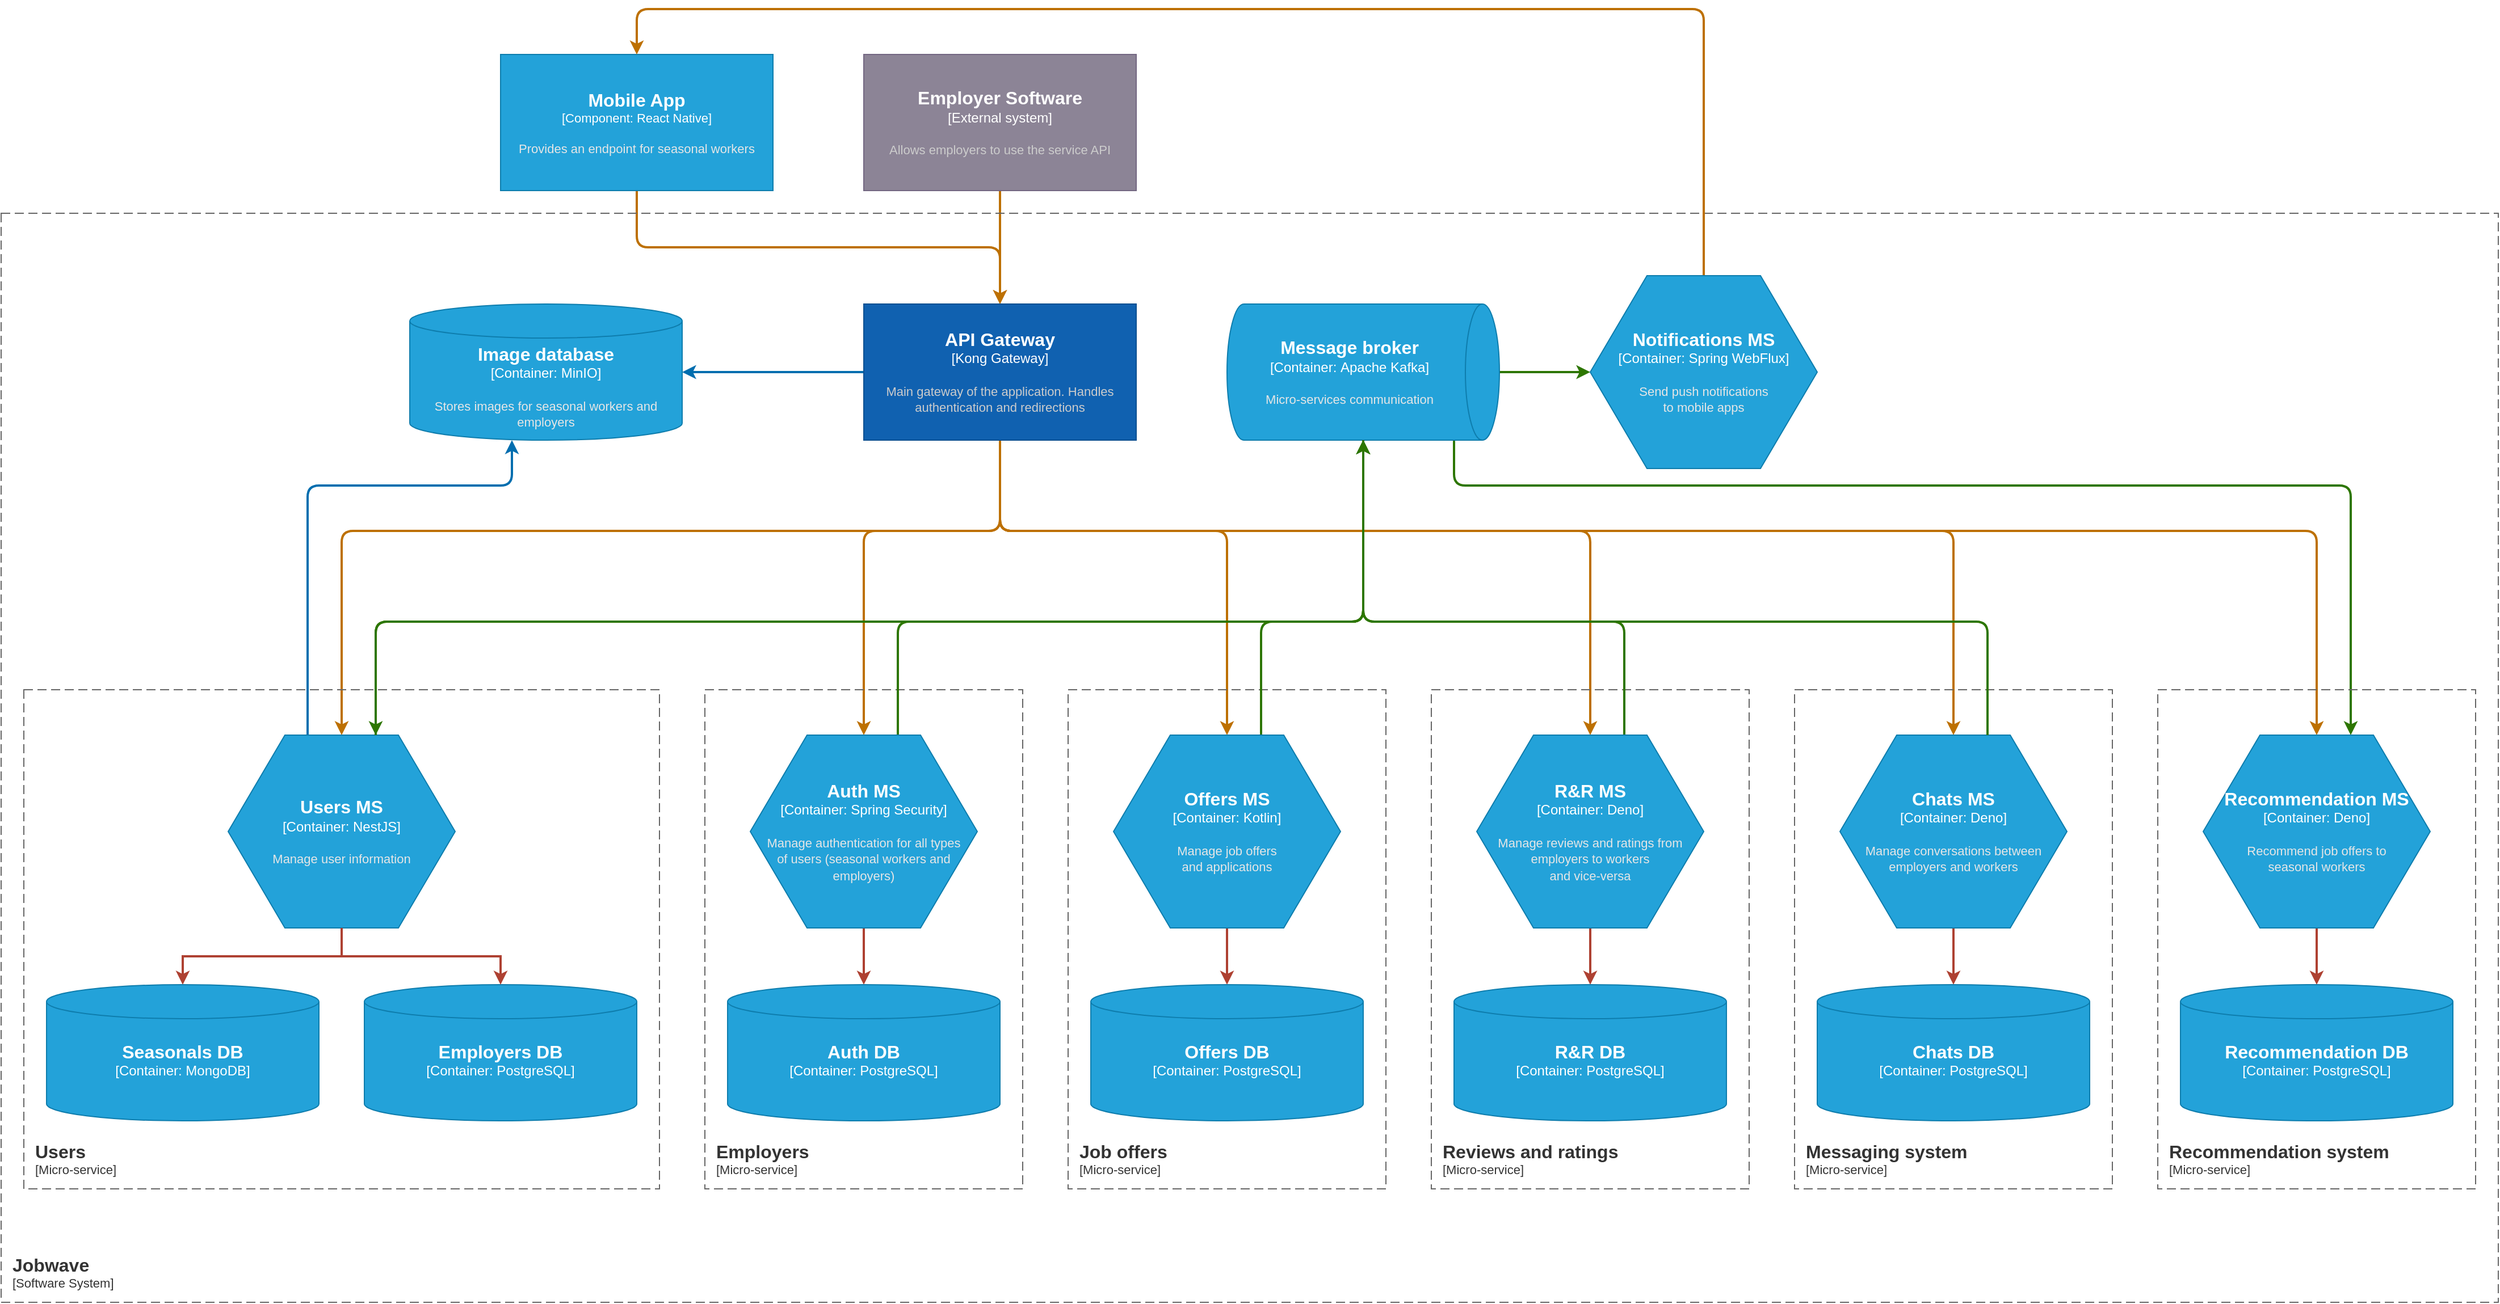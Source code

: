 <mxfile version="20.5.3" type="embed"><diagram id="23iRSUPoRavnBvh4doch" name="Page-1"><mxGraphModel dx="1487" dy="963" grid="1" gridSize="10" guides="1" tooltips="1" connect="1" arrows="1" fold="1" page="1" pageScale="1" pageWidth="827" pageHeight="1169" background="#ffffff" math="0" shadow="0"><root><mxCell id="0"/><mxCell id="1" parent="0"/><mxCell id="76" style="edgeStyle=orthogonalEdgeStyle;orthogonalLoop=1;jettySize=auto;html=1;strokeWidth=2;fillColor=#f0a30a;strokeColor=#BD7000;" parent="1" source="10" target="16" edge="1"><mxGeometry relative="1" as="geometry"/></mxCell><object placeholders="1" c4Name="Employer Software" c4Type="External system" c4Description="Allows employers to use the service API" label="&lt;font style=&quot;font-size: 16px&quot;&gt;&lt;b&gt;%c4Name%&lt;/b&gt;&lt;/font&gt;&lt;div&gt;[%c4Type%]&lt;/div&gt;&lt;br&gt;&lt;div&gt;&lt;font style=&quot;font-size: 11px&quot;&gt;&lt;font color=&quot;#cccccc&quot;&gt;%c4Description%&lt;/font&gt;&lt;/div&gt;" id="10"><mxCell style="rounded=0;whiteSpace=wrap;html=1;labelBackgroundColor=none;fillColor=#8C8496;fontColor=#ffffff;align=center;arcSize=10;strokeColor=#736782;metaEdit=1;resizable=0;points=[[0.25,0,0],[0.5,0,0],[0.75,0,0],[1,0.25,0],[1,0.5,0],[1,0.75,0],[0.75,1,0],[0.5,1,0],[0.25,1,0],[0,0.75,0],[0,0.5,0],[0,0.25,0]];" parent="1" vertex="1"><mxGeometry x="800" y="60" width="240" height="120" as="geometry"/></mxCell></object><mxCell id="77" style="edgeStyle=orthogonalEdgeStyle;orthogonalLoop=1;jettySize=auto;html=1;strokeWidth=2;fillColor=#f0a30a;strokeColor=#BD7000;" parent="1" source="11" target="16" edge="1"><mxGeometry relative="1" as="geometry"><Array as="points"><mxPoint x="600" y="230"/><mxPoint x="920" y="230"/></Array></mxGeometry></mxCell><mxCell id="78" style="edgeStyle=orthogonalEdgeStyle;orthogonalLoop=1;jettySize=auto;html=1;strokeWidth=2;fillColor=#1ba1e2;strokeColor=#006EAF;" parent="1" source="16" target="13" edge="1"><mxGeometry relative="1" as="geometry"><Array as="points"><mxPoint x="550" y="350"/><mxPoint x="550" y="350"/></Array></mxGeometry></mxCell><object placeholders="1" c4Name="Mobile App" c4Type="Component" c4Technology="React Native" c4Description="Provides an endpoint for seasonal workers" label="&lt;font style=&quot;font-size: 16px&quot;&gt;&lt;b&gt;%c4Name%&lt;/b&gt;&lt;/font&gt;&lt;div&gt;[%c4Type%: %c4Technology%]&lt;/div&gt;&lt;br&gt;&lt;div&gt;&lt;font style=&quot;font-size: 11px&quot;&gt;&lt;font color=&quot;#E6E6E6&quot;&gt;%c4Description%&lt;/font&gt;&lt;/div&gt;" id="11"><mxCell style="rounded=0;whiteSpace=wrap;html=1;fontSize=11;labelBackgroundColor=none;fillColor=#23A2D9;fontColor=#ffffff;align=center;arcSize=10;strokeColor=#0E7DAD;metaEdit=1;resizable=0;points=[[0.25,0,0],[0.5,0,0],[0.75,0,0],[1,0.25,0],[1,0.5,0],[1,0.75,0],[0.75,1,0],[0.5,1,0],[0.25,1,0],[0,0.75,0],[0,0.5,0],[0,0.25,0]];" parent="1" vertex="1"><mxGeometry x="480" y="60" width="240" height="120" as="geometry"/></mxCell></object><object placeholders="1" c4Name="Jobwave" c4Type="SystemScopeBoundary" c4Application="Software System" label="&lt;font style=&quot;font-size: 16px&quot;&gt;&lt;b&gt;&lt;div style=&quot;text-align: left&quot;&gt;%c4Name%&lt;/div&gt;&lt;/b&gt;&lt;/font&gt;&lt;div style=&quot;text-align: left&quot;&gt;[%c4Application%]&lt;/div&gt;" id="12"><mxCell style="rounded=0;fontSize=11;whiteSpace=wrap;html=1;dashed=1;arcSize=20;fillColor=none;strokeColor=#666666;fontColor=#333333;labelBackgroundColor=none;align=left;verticalAlign=bottom;labelBorderColor=none;spacingTop=0;spacing=10;dashPattern=8 4;metaEdit=1;rotatable=0;perimeter=rectanglePerimeter;noLabel=0;labelPadding=0;allowArrows=0;connectable=0;expand=0;recursiveResize=0;editable=1;pointerEvents=0;absoluteArcSize=1;points=[[0.25,0,0],[0.5,0,0],[0.75,0,0],[1,0.25,0],[1,0.5,0],[1,0.75,0],[0.75,1,0],[0.5,1,0],[0.25,1,0],[0,0.75,0],[0,0.5,0],[0,0.25,0]];" parent="1" vertex="1"><mxGeometry x="40" y="200" width="2200" height="960" as="geometry"/></mxCell></object><object placeholders="1" c4Type="Image database" c4Container="Container" c4Technology="MinIO" c4Description="Stores images for seasonal workers and employers" label="&lt;font style=&quot;font-size: 16px&quot;&gt;&lt;b&gt;%c4Type%&lt;/b&gt;&lt;/font&gt;&lt;div&gt;[%c4Container%:&amp;nbsp;%c4Technology%]&lt;/div&gt;&lt;br&gt;&lt;div&gt;&lt;font style=&quot;font-size: 11px&quot;&gt;&lt;font color=&quot;#E6E6E6&quot;&gt;%c4Description%&lt;/font&gt;&lt;/div&gt;" id="13"><mxCell style="shape=cylinder3;size=15;whiteSpace=wrap;html=1;boundedLbl=1;rounded=0;labelBackgroundColor=none;fillColor=#23A2D9;fontSize=12;fontColor=#ffffff;align=center;strokeColor=#0E7DAD;metaEdit=1;points=[[0.5,0,0],[1,0.25,0],[1,0.5,0],[1,0.75,0],[0.5,1,0],[0,0.75,0],[0,0.5,0],[0,0.25,0]];resizable=0;" parent="1" vertex="1"><mxGeometry x="400" y="280" width="240" height="120" as="geometry"/></mxCell></object><mxCell id="46" style="edgeStyle=orthogonalEdgeStyle;orthogonalLoop=1;jettySize=auto;html=1;strokeWidth=2;fillColor=#60a917;strokeColor=#2D7600;" parent="1" source="14" target="44" edge="1"><mxGeometry relative="1" as="geometry"><Array as="points"><mxPoint x="1410" y="340"/><mxPoint x="1410" y="340"/></Array></mxGeometry></mxCell><mxCell id="54" style="edgeStyle=orthogonalEdgeStyle;orthogonalLoop=1;jettySize=auto;html=1;strokeWidth=2;fillColor=#60a917;strokeColor=#2D7600;" parent="1" source="14" target="52" edge="1"><mxGeometry relative="1" as="geometry"><Array as="points"><mxPoint x="1320" y="440"/><mxPoint x="2110" y="440"/></Array></mxGeometry></mxCell><object placeholders="1" c4Type="Message broker" c4Container="Container" c4Technology="Apache Kafka" c4Description="Micro-services communication" label="&lt;font style=&quot;font-size: 16px&quot;&gt;&lt;b&gt;%c4Type%&lt;/b&gt;&lt;/font&gt;&lt;div&gt;[%c4Container%:&amp;nbsp;%c4Technology%]&lt;/div&gt;&lt;br&gt;&lt;div&gt;&lt;font style=&quot;font-size: 11px&quot;&gt;&lt;font color=&quot;#E6E6E6&quot;&gt;%c4Description%&lt;/font&gt;&lt;/div&gt;" id="14"><mxCell style="shape=cylinder3;size=15;direction=south;whiteSpace=wrap;html=1;boundedLbl=1;rounded=0;labelBackgroundColor=none;fillColor=#23A2D9;fontSize=12;fontColor=#ffffff;align=center;strokeColor=#0E7DAD;metaEdit=1;points=[[0.5,0,0],[1,0.25,0],[1,0.5,0],[1,0.75,0],[0.5,1,0],[0,0.75,0],[0,0.5,0],[0,0.25,0]];resizable=0;" parent="1" vertex="1"><mxGeometry x="1120" y="280" width="240" height="120" as="geometry"/></mxCell></object><mxCell id="66" style="edgeStyle=orthogonalEdgeStyle;orthogonalLoop=1;jettySize=auto;html=1;strokeWidth=2;fillColor=#f0a30a;strokeColor=#BD7000;" parent="1" source="16" target="24" edge="1"><mxGeometry relative="1" as="geometry"><Array as="points"><mxPoint x="920" y="480"/><mxPoint x="340" y="480"/></Array></mxGeometry></mxCell><mxCell id="70" style="edgeStyle=orthogonalEdgeStyle;orthogonalLoop=1;jettySize=auto;html=1;entryX=0.5;entryY=0;entryDx=0;entryDy=0;entryPerimeter=0;strokeWidth=2;fillColor=#f0a30a;strokeColor=#BD7000;" parent="1" source="16" target="33" edge="1"><mxGeometry relative="1" as="geometry"><Array as="points"><mxPoint x="920" y="480"/><mxPoint x="1120" y="480"/></Array></mxGeometry></mxCell><mxCell id="71" style="edgeStyle=orthogonalEdgeStyle;orthogonalLoop=1;jettySize=auto;html=1;strokeWidth=2;fillColor=#f0a30a;strokeColor=#BD7000;" parent="1" source="16" target="37" edge="1"><mxGeometry relative="1" as="geometry"><Array as="points"><mxPoint x="920" y="480"/><mxPoint x="1440" y="480"/></Array></mxGeometry></mxCell><mxCell id="72" style="edgeStyle=orthogonalEdgeStyle;orthogonalLoop=1;jettySize=auto;html=1;strokeWidth=2;fillColor=#f0a30a;strokeColor=#BD7000;" parent="1" source="16" target="41" edge="1"><mxGeometry relative="1" as="geometry"><Array as="points"><mxPoint x="920" y="480"/><mxPoint x="1760" y="480"/></Array></mxGeometry></mxCell><mxCell id="85" style="edgeStyle=orthogonalEdgeStyle;rounded=1;orthogonalLoop=1;jettySize=auto;html=1;strokeWidth=2;fillColor=#f0a30a;strokeColor=#BD7000;" parent="1" source="16" target="83" edge="1"><mxGeometry relative="1" as="geometry"><Array as="points"><mxPoint x="920" y="480"/><mxPoint x="800" y="480"/></Array></mxGeometry></mxCell><mxCell id="87" style="edgeStyle=orthogonalEdgeStyle;rounded=1;orthogonalLoop=1;jettySize=auto;html=1;strokeWidth=2;fillColor=#f0a30a;strokeColor=#BD7000;" parent="1" source="16" target="52" edge="1"><mxGeometry relative="1" as="geometry"><Array as="points"><mxPoint x="920" y="480"/><mxPoint x="2080" y="480"/></Array></mxGeometry></mxCell><object placeholders="1" c4Name="API Gateway" c4Type="Kong Gateway" c4Description="Main gateway of the application. Handles authentication and redirections" label="&lt;font style=&quot;font-size: 16px&quot;&gt;&lt;b&gt;%c4Name%&lt;/b&gt;&lt;/font&gt;&lt;div&gt;[%c4Type%]&lt;/div&gt;&lt;br&gt;&lt;div&gt;&lt;font style=&quot;font-size: 11px&quot;&gt;&lt;font color=&quot;#cccccc&quot;&gt;%c4Description%&lt;/font&gt;&lt;/div&gt;" id="16"><mxCell style="rounded=0;whiteSpace=wrap;html=1;labelBackgroundColor=none;fillColor=#1061B0;fontColor=#ffffff;align=center;arcSize=10;strokeColor=#0D5091;metaEdit=1;resizable=0;points=[[0.25,0,0],[0.5,0,0],[0.75,0,0],[1,0.25,0],[1,0.5,0],[1,0.75,0],[0.75,1,0],[0.5,1,0],[0.25,1,0],[0,0.75,0],[0,0.5,0],[0,0.25,0]];" parent="1" vertex="1"><mxGeometry x="800" y="280" width="240" height="120" as="geometry"/></mxCell></object><object placeholders="1" c4Name="Users" c4Type="SystemScopeBoundary" c4Application="Micro-service" label="&lt;font style=&quot;font-size: 16px&quot;&gt;&lt;b&gt;&lt;div style=&quot;text-align: left&quot;&gt;%c4Name%&lt;/div&gt;&lt;/b&gt;&lt;/font&gt;&lt;div style=&quot;text-align: left&quot;&gt;[%c4Application%]&lt;/div&gt;" id="20"><mxCell style="rounded=0;fontSize=11;whiteSpace=wrap;html=1;dashed=1;arcSize=20;fillColor=none;strokeColor=#666666;fontColor=#333333;labelBackgroundColor=none;align=left;verticalAlign=bottom;labelBorderColor=none;spacingTop=0;spacing=10;dashPattern=8 4;metaEdit=1;rotatable=0;perimeter=rectanglePerimeter;noLabel=0;labelPadding=0;allowArrows=0;connectable=0;expand=0;recursiveResize=0;editable=1;pointerEvents=0;absoluteArcSize=1;points=[[0.25,0,0],[0.5,0,0],[0.75,0,0],[1,0.25,0],[1,0.5,0],[1,0.75,0],[0.75,1,0],[0.5,1,0],[0.25,1,0],[0,0.75,0],[0,0.5,0],[0,0.25,0]];" parent="1" vertex="1"><mxGeometry x="60" y="620" width="560" height="440" as="geometry"/></mxCell></object><mxCell id="26" style="edgeStyle=orthogonalEdgeStyle;rounded=0;orthogonalLoop=1;jettySize=auto;html=1;entryX=0.5;entryY=0;entryDx=0;entryDy=0;entryPerimeter=0;fillColor=#fad9d5;strokeColor=#ae4132;strokeWidth=2;" parent="1" source="24" target="25" edge="1"><mxGeometry relative="1" as="geometry"/></mxCell><mxCell id="61" style="edgeStyle=orthogonalEdgeStyle;orthogonalLoop=1;jettySize=auto;html=1;strokeWidth=2;fillColor=#1ba1e2;strokeColor=#006EAF;" parent="1" source="24" target="13" edge="1"><mxGeometry relative="1" as="geometry"><Array as="points"><mxPoint x="310" y="440"/><mxPoint x="490" y="440"/></Array></mxGeometry></mxCell><object placeholders="1" c4Type="Users MS" c4Container="Container" c4Technology="NestJS" c4Description="Manage user information" label="&lt;font style=&quot;font-size: 16px&quot;&gt;&lt;b&gt;%c4Type%&lt;/b&gt;&lt;/font&gt;&lt;div&gt;[%c4Container%:&amp;nbsp;%c4Technology%]&lt;/div&gt;&lt;br&gt;&lt;div&gt;&lt;font style=&quot;font-size: 11px&quot;&gt;&lt;font color=&quot;#E6E6E6&quot;&gt;%c4Description%&lt;/font&gt;&lt;/div&gt;" id="24"><mxCell style="shape=hexagon;size=50;perimeter=hexagonPerimeter2;whiteSpace=wrap;html=1;fixedSize=1;rounded=0;labelBackgroundColor=none;fillColor=#23A2D9;fontSize=12;fontColor=#ffffff;align=center;strokeColor=#0E7DAD;metaEdit=1;points=[[0.5,0,0],[1,0.25,0],[1,0.5,0],[1,0.75,0],[0.5,1,0],[0,0.75,0],[0,0.5,0],[0,0.25,0]];resizable=0;" parent="1" vertex="1"><mxGeometry x="240" y="660" width="200" height="170" as="geometry"/></mxCell></object><object placeholders="1" c4Type="Seasonals DB" c4Container="Container" c4Technology="MongoDB" c4Description="" label="&lt;font style=&quot;font-size: 16px&quot;&gt;&lt;b&gt;%c4Type%&lt;/b&gt;&lt;/font&gt;&lt;div&gt;[%c4Container%:&amp;nbsp;%c4Technology%]&lt;/div&gt;&lt;br&gt;&lt;div&gt;&lt;font style=&quot;font-size: 11px&quot;&gt;&lt;font color=&quot;#E6E6E6&quot;&gt;%c4Description%&lt;/font&gt;&lt;/div&gt;" id="25"><mxCell style="shape=cylinder3;size=15;whiteSpace=wrap;html=1;boundedLbl=1;rounded=0;labelBackgroundColor=none;fillColor=#23A2D9;fontSize=12;fontColor=#ffffff;align=center;strokeColor=#0E7DAD;metaEdit=1;points=[[0.5,0,0],[1,0.25,0],[1,0.5,0],[1,0.75,0],[0.5,1,0],[0,0.75,0],[0,0.5,0],[0,0.25,0]];resizable=0;" parent="1" vertex="1"><mxGeometry x="80" y="880" width="240" height="120" as="geometry"/></mxCell></object><object placeholders="1" c4Type="Employers DB" c4Container="Container" c4Technology="PostgreSQL" c4Description="" label="&lt;font style=&quot;font-size: 16px&quot;&gt;&lt;b&gt;%c4Type%&lt;/b&gt;&lt;/font&gt;&lt;div&gt;[%c4Container%:&amp;nbsp;%c4Technology%]&lt;/div&gt;&lt;br&gt;&lt;div&gt;&lt;font style=&quot;font-size: 11px&quot;&gt;&lt;font color=&quot;#E6E6E6&quot;&gt;%c4Description%&lt;/font&gt;&lt;/div&gt;" id="30"><mxCell style="shape=cylinder3;size=15;whiteSpace=wrap;html=1;boundedLbl=1;rounded=0;labelBackgroundColor=none;fillColor=#23A2D9;fontSize=12;fontColor=#ffffff;align=center;strokeColor=#0E7DAD;metaEdit=1;points=[[0.5,0,0],[1,0.25,0],[1,0.5,0],[1,0.75,0],[0.5,1,0],[0,0.75,0],[0,0.5,0],[0,0.25,0]];resizable=0;" parent="1" vertex="1"><mxGeometry x="360" y="880" width="240" height="120" as="geometry"/></mxCell></object><object placeholders="1" c4Name="Job offers" c4Type="SystemScopeBoundary" c4Application="Micro-service" label="&lt;font style=&quot;font-size: 16px&quot;&gt;&lt;b&gt;&lt;div style=&quot;text-align: left&quot;&gt;%c4Name%&lt;/div&gt;&lt;/b&gt;&lt;/font&gt;&lt;div style=&quot;text-align: left&quot;&gt;[%c4Application%]&lt;/div&gt;" id="31"><mxCell style="rounded=0;fontSize=11;whiteSpace=wrap;html=1;dashed=1;arcSize=20;fillColor=none;strokeColor=#666666;fontColor=#333333;labelBackgroundColor=none;align=left;verticalAlign=bottom;labelBorderColor=none;spacingTop=0;spacing=10;dashPattern=8 4;metaEdit=1;rotatable=0;perimeter=rectanglePerimeter;noLabel=0;labelPadding=0;allowArrows=0;connectable=0;expand=0;recursiveResize=0;editable=1;pointerEvents=0;absoluteArcSize=1;points=[[0.25,0,0],[0.5,0,0],[0.75,0,0],[1,0.25,0],[1,0.5,0],[1,0.75,0],[0.75,1,0],[0.5,1,0],[0.25,1,0],[0,0.75,0],[0,0.5,0],[0,0.25,0]];" parent="1" vertex="1"><mxGeometry x="980" y="620" width="280" height="440" as="geometry"/></mxCell></object><mxCell id="32" style="edgeStyle=orthogonalEdgeStyle;rounded=0;orthogonalLoop=1;jettySize=auto;html=1;entryX=0.5;entryY=0;entryDx=0;entryDy=0;entryPerimeter=0;fillColor=#fad9d5;strokeColor=#ae4132;strokeWidth=2;" parent="1" source="33" target="34" edge="1"><mxGeometry relative="1" as="geometry"/></mxCell><mxCell id="55" style="edgeStyle=orthogonalEdgeStyle;orthogonalLoop=1;jettySize=auto;html=1;strokeWidth=2;fillColor=#60a917;strokeColor=#2D7600;" parent="1" source="33" target="14" edge="1"><mxGeometry relative="1" as="geometry"><Array as="points"><mxPoint x="1150" y="560"/><mxPoint x="1240" y="560"/></Array></mxGeometry></mxCell><object placeholders="1" c4Type="Offers MS" c4Container="Container" c4Technology="Kotlin" c4Description="Manage job offers&#10;and applications" label="&lt;font style=&quot;font-size: 16px&quot;&gt;&lt;b&gt;%c4Type%&lt;/b&gt;&lt;/font&gt;&lt;div&gt;[%c4Container%:&amp;nbsp;%c4Technology%]&lt;/div&gt;&lt;br&gt;&lt;div&gt;&lt;font style=&quot;font-size: 11px&quot;&gt;&lt;font color=&quot;#E6E6E6&quot;&gt;%c4Description%&lt;/font&gt;&lt;/div&gt;" id="33"><mxCell style="shape=hexagon;size=50;perimeter=hexagonPerimeter2;whiteSpace=wrap;html=1;fixedSize=1;rounded=0;labelBackgroundColor=none;fillColor=#23A2D9;fontSize=12;fontColor=#ffffff;align=center;strokeColor=#0E7DAD;metaEdit=1;points=[[0.5,0,0],[1,0.25,0],[1,0.5,0],[1,0.75,0],[0.5,1,0],[0,0.75,0],[0,0.5,0],[0,0.25,0]];resizable=0;" parent="1" vertex="1"><mxGeometry x="1020" y="660" width="200" height="170" as="geometry"/></mxCell></object><object placeholders="1" c4Type="Offers DB" c4Container="Container" c4Technology="PostgreSQL" c4Description="" label="&lt;font style=&quot;font-size: 16px&quot;&gt;&lt;b&gt;%c4Type%&lt;/b&gt;&lt;/font&gt;&lt;div&gt;[%c4Container%:&amp;nbsp;%c4Technology%]&lt;/div&gt;&lt;br&gt;&lt;div&gt;&lt;font style=&quot;font-size: 11px&quot;&gt;&lt;font color=&quot;#E6E6E6&quot;&gt;%c4Description%&lt;/font&gt;&lt;/div&gt;" id="34"><mxCell style="shape=cylinder3;size=15;whiteSpace=wrap;html=1;boundedLbl=1;rounded=0;labelBackgroundColor=none;fillColor=#23A2D9;fontSize=12;fontColor=#ffffff;align=center;strokeColor=#0E7DAD;metaEdit=1;points=[[0.5,0,0],[1,0.25,0],[1,0.5,0],[1,0.75,0],[0.5,1,0],[0,0.75,0],[0,0.5,0],[0,0.25,0]];resizable=0;" parent="1" vertex="1"><mxGeometry x="1000" y="880" width="240" height="120" as="geometry"/></mxCell></object><object placeholders="1" c4Name="Reviews and ratings" c4Type="SystemScopeBoundary" c4Application="Micro-service" label="&lt;font style=&quot;font-size: 16px&quot;&gt;&lt;b&gt;&lt;div style=&quot;text-align: left&quot;&gt;%c4Name%&lt;/div&gt;&lt;/b&gt;&lt;/font&gt;&lt;div style=&quot;text-align: left&quot;&gt;[%c4Application%]&lt;/div&gt;" id="35"><mxCell style="rounded=0;fontSize=11;whiteSpace=wrap;html=1;dashed=1;arcSize=20;fillColor=none;strokeColor=#666666;fontColor=#333333;labelBackgroundColor=none;align=left;verticalAlign=bottom;labelBorderColor=none;spacingTop=0;spacing=10;dashPattern=8 4;metaEdit=1;rotatable=0;perimeter=rectanglePerimeter;noLabel=0;labelPadding=0;allowArrows=0;connectable=0;expand=0;recursiveResize=0;editable=1;pointerEvents=0;absoluteArcSize=1;points=[[0.25,0,0],[0.5,0,0],[0.75,0,0],[1,0.25,0],[1,0.5,0],[1,0.75,0],[0.75,1,0],[0.5,1,0],[0.25,1,0],[0,0.75,0],[0,0.5,0],[0,0.25,0]];" parent="1" vertex="1"><mxGeometry x="1300" y="620" width="280" height="440" as="geometry"/></mxCell></object><mxCell id="36" style="edgeStyle=orthogonalEdgeStyle;rounded=0;orthogonalLoop=1;jettySize=auto;html=1;entryX=0.5;entryY=0;entryDx=0;entryDy=0;entryPerimeter=0;strokeWidth=2;fillColor=#fad9d5;strokeColor=#ae4132;" parent="1" source="37" target="38" edge="1"><mxGeometry relative="1" as="geometry"/></mxCell><mxCell id="60" style="edgeStyle=orthogonalEdgeStyle;orthogonalLoop=1;jettySize=auto;html=1;fillColor=#60a917;strokeColor=#2D7600;strokeWidth=2;" parent="1" source="37" target="14" edge="1"><mxGeometry relative="1" as="geometry"><Array as="points"><mxPoint x="1470" y="560"/><mxPoint x="1240" y="560"/></Array></mxGeometry></mxCell><object placeholders="1" c4Type="R&amp;R MS" c4Container="Container" c4Technology="Deno" c4Description="Manage reviews and ratings from employers to workers&#10;and vice-versa" label="&lt;font style=&quot;font-size: 16px&quot;&gt;&lt;b&gt;%c4Type%&lt;/b&gt;&lt;/font&gt;&lt;div&gt;[%c4Container%:&amp;nbsp;%c4Technology%]&lt;/div&gt;&lt;br&gt;&lt;div&gt;&lt;font style=&quot;font-size: 11px&quot;&gt;&lt;font color=&quot;#E6E6E6&quot;&gt;%c4Description%&lt;/font&gt;&lt;/div&gt;" id="37"><mxCell style="shape=hexagon;size=50;perimeter=hexagonPerimeter2;whiteSpace=wrap;html=1;fixedSize=1;rounded=0;labelBackgroundColor=none;fillColor=#23A2D9;fontSize=12;fontColor=#ffffff;align=center;strokeColor=#0E7DAD;metaEdit=1;points=[[0.5,0,0],[1,0.25,0],[1,0.5,0],[1,0.75,0],[0.5,1,0],[0,0.75,0],[0,0.5,0],[0,0.25,0]];resizable=0;" parent="1" vertex="1"><mxGeometry x="1340" y="660" width="200" height="170" as="geometry"/></mxCell></object><object placeholders="1" c4Type="R&amp;R DB" c4Container="Container" c4Technology="PostgreSQL" c4Description="" label="&lt;font style=&quot;font-size: 16px&quot;&gt;&lt;b&gt;%c4Type%&lt;/b&gt;&lt;/font&gt;&lt;div&gt;[%c4Container%:&amp;nbsp;%c4Technology%]&lt;/div&gt;&lt;br&gt;&lt;div&gt;&lt;font style=&quot;font-size: 11px&quot;&gt;&lt;font color=&quot;#E6E6E6&quot;&gt;%c4Description%&lt;/font&gt;&lt;/div&gt;" id="38"><mxCell style="shape=cylinder3;size=15;whiteSpace=wrap;html=1;boundedLbl=1;rounded=0;labelBackgroundColor=none;fillColor=#23A2D9;fontSize=12;fontColor=#ffffff;align=center;strokeColor=#0E7DAD;metaEdit=1;points=[[0.5,0,0],[1,0.25,0],[1,0.5,0],[1,0.75,0],[0.5,1,0],[0,0.75,0],[0,0.5,0],[0,0.25,0]];resizable=0;" parent="1" vertex="1"><mxGeometry x="1320" y="880" width="240" height="120" as="geometry"/></mxCell></object><object placeholders="1" c4Name="Messaging system" c4Type="SystemScopeBoundary" c4Application="Micro-service" label="&lt;font style=&quot;font-size: 16px&quot;&gt;&lt;b&gt;&lt;div style=&quot;text-align: left&quot;&gt;%c4Name%&lt;/div&gt;&lt;/b&gt;&lt;/font&gt;&lt;div style=&quot;text-align: left&quot;&gt;[%c4Application%]&lt;/div&gt;" id="39"><mxCell style="rounded=0;fontSize=11;whiteSpace=wrap;html=1;dashed=1;arcSize=20;fillColor=none;strokeColor=#666666;fontColor=#333333;labelBackgroundColor=none;align=left;verticalAlign=bottom;labelBorderColor=none;spacingTop=0;spacing=10;dashPattern=8 4;metaEdit=1;rotatable=0;perimeter=rectanglePerimeter;noLabel=0;labelPadding=0;allowArrows=0;connectable=0;expand=0;recursiveResize=0;editable=1;pointerEvents=0;absoluteArcSize=1;points=[[0.25,0,0],[0.5,0,0],[0.75,0,0],[1,0.25,0],[1,0.5,0],[1,0.75,0],[0.75,1,0],[0.5,1,0],[0.25,1,0],[0,0.75,0],[0,0.5,0],[0,0.25,0]];" parent="1" vertex="1"><mxGeometry x="1620" y="620" width="280" height="440" as="geometry"/></mxCell></object><mxCell id="40" style="edgeStyle=orthogonalEdgeStyle;rounded=0;orthogonalLoop=1;jettySize=auto;html=1;entryX=0.5;entryY=0;entryDx=0;entryDy=0;entryPerimeter=0;strokeWidth=2;fillColor=#fad9d5;strokeColor=#ae4132;" parent="1" source="41" target="42" edge="1"><mxGeometry relative="1" as="geometry"/></mxCell><object placeholders="1" c4Type="Chats MS" c4Container="Container" c4Technology="Deno" c4Description="Manage conversations between employers and workers" label="&lt;font style=&quot;font-size: 16px&quot;&gt;&lt;b&gt;%c4Type%&lt;/b&gt;&lt;/font&gt;&lt;div&gt;[%c4Container%:&amp;nbsp;%c4Technology%]&lt;/div&gt;&lt;br&gt;&lt;div&gt;&lt;font style=&quot;font-size: 11px&quot;&gt;&lt;font color=&quot;#E6E6E6&quot;&gt;%c4Description%&lt;/font&gt;&lt;/div&gt;" id="41"><mxCell style="shape=hexagon;size=50;perimeter=hexagonPerimeter2;whiteSpace=wrap;html=1;fixedSize=1;rounded=0;labelBackgroundColor=none;fillColor=#23A2D9;fontSize=12;fontColor=#ffffff;align=center;strokeColor=#0E7DAD;metaEdit=1;points=[[0.5,0,0],[1,0.25,0],[1,0.5,0],[1,0.75,0],[0.5,1,0],[0,0.75,0],[0,0.5,0],[0,0.25,0]];resizable=0;" parent="1" vertex="1"><mxGeometry x="1660" y="660" width="200" height="170" as="geometry"/></mxCell></object><object placeholders="1" c4Type="Chats DB" c4Container="Container" c4Technology="PostgreSQL" c4Description="" label="&lt;font style=&quot;font-size: 16px&quot;&gt;&lt;b&gt;%c4Type%&lt;/b&gt;&lt;/font&gt;&lt;div&gt;[%c4Container%:&amp;nbsp;%c4Technology%]&lt;/div&gt;&lt;br&gt;&lt;div&gt;&lt;font style=&quot;font-size: 11px&quot;&gt;&lt;font color=&quot;#E6E6E6&quot;&gt;%c4Description%&lt;/font&gt;&lt;/div&gt;" id="42"><mxCell style="shape=cylinder3;size=15;whiteSpace=wrap;html=1;boundedLbl=1;rounded=0;labelBackgroundColor=none;fillColor=#23A2D9;fontSize=12;fontColor=#ffffff;align=center;strokeColor=#0E7DAD;metaEdit=1;points=[[0.5,0,0],[1,0.25,0],[1,0.5,0],[1,0.75,0],[0.5,1,0],[0,0.75,0],[0,0.5,0],[0,0.25,0]];resizable=0;" parent="1" vertex="1"><mxGeometry x="1640" y="880" width="240" height="120" as="geometry"/></mxCell></object><mxCell id="47" style="edgeStyle=orthogonalEdgeStyle;orthogonalLoop=1;jettySize=auto;html=1;strokeWidth=2;entryX=0.5;entryY=0;entryDx=0;entryDy=0;entryPerimeter=0;fillColor=#f0a30a;strokeColor=#BD7000;" parent="1" source="44" target="11" edge="1"><mxGeometry relative="1" as="geometry"><mxPoint x="460" y="40" as="targetPoint"/><Array as="points"><mxPoint x="1220" y="20"/><mxPoint x="460" y="20"/></Array></mxGeometry></mxCell><object placeholders="1" c4Type="Notifications MS" c4Container="Container" c4Technology="Spring WebFlux" c4Description="Send push notifications&#10;to mobile apps" label="&lt;font style=&quot;font-size: 16px&quot;&gt;&lt;b&gt;%c4Type%&lt;/b&gt;&lt;/font&gt;&lt;div&gt;[%c4Container%:&amp;nbsp;%c4Technology%]&lt;/div&gt;&lt;br&gt;&lt;div&gt;&lt;font style=&quot;font-size: 11px&quot;&gt;&lt;font color=&quot;#E6E6E6&quot;&gt;%c4Description%&lt;/font&gt;&lt;/div&gt;" id="44"><mxCell style="shape=hexagon;size=50;perimeter=hexagonPerimeter2;whiteSpace=wrap;html=1;fixedSize=1;rounded=0;labelBackgroundColor=none;fillColor=#23A2D9;fontSize=12;fontColor=#ffffff;align=center;strokeColor=#0E7DAD;metaEdit=1;points=[[0.5,0,0],[1,0.25,0],[1,0.5,0],[1,0.75,0],[0.5,1,0],[0,0.75,0],[0,0.5,0],[0,0.25,0]];resizable=0;" parent="1" vertex="1"><mxGeometry x="1440" y="255" width="200" height="170" as="geometry"/></mxCell></object><object placeholders="1" c4Name="Recommendation system" c4Type="SystemScopeBoundary" c4Application="Micro-service" label="&lt;font style=&quot;font-size: 16px&quot;&gt;&lt;b&gt;&lt;div style=&quot;text-align: left&quot;&gt;%c4Name%&lt;/div&gt;&lt;/b&gt;&lt;/font&gt;&lt;div style=&quot;text-align: left&quot;&gt;[%c4Application%]&lt;/div&gt;" id="50"><mxCell style="rounded=0;fontSize=11;whiteSpace=wrap;html=1;dashed=1;arcSize=20;fillColor=none;strokeColor=#666666;fontColor=#333333;labelBackgroundColor=none;align=left;verticalAlign=bottom;labelBorderColor=none;spacingTop=0;spacing=10;dashPattern=8 4;metaEdit=1;rotatable=0;perimeter=rectanglePerimeter;noLabel=0;labelPadding=0;allowArrows=0;connectable=0;expand=0;recursiveResize=0;editable=1;pointerEvents=0;absoluteArcSize=1;points=[[0.25,0,0],[0.5,0,0],[0.75,0,0],[1,0.25,0],[1,0.5,0],[1,0.75,0],[0.75,1,0],[0.5,1,0],[0.25,1,0],[0,0.75,0],[0,0.5,0],[0,0.25,0]];" parent="1" vertex="1"><mxGeometry x="1940" y="620" width="280" height="440" as="geometry"/></mxCell></object><mxCell id="51" style="edgeStyle=orthogonalEdgeStyle;rounded=0;orthogonalLoop=1;jettySize=auto;html=1;entryX=0.5;entryY=0;entryDx=0;entryDy=0;entryPerimeter=0;strokeWidth=2;fillColor=#fad9d5;strokeColor=#ae4132;" parent="1" source="52" target="53" edge="1"><mxGeometry relative="1" as="geometry"/></mxCell><object placeholders="1" c4Type="Recommendation MS" c4Container="Container" c4Technology="Deno" c4Description="Recommend job offers to&#10;seasonal workers" label="&lt;font style=&quot;font-size: 16px&quot;&gt;&lt;b&gt;%c4Type%&lt;/b&gt;&lt;/font&gt;&lt;div&gt;[%c4Container%:&amp;nbsp;%c4Technology%]&lt;/div&gt;&lt;br&gt;&lt;div&gt;&lt;font style=&quot;font-size: 11px&quot;&gt;&lt;font color=&quot;#E6E6E6&quot;&gt;%c4Description%&lt;/font&gt;&lt;/div&gt;" id="52"><mxCell style="shape=hexagon;size=50;perimeter=hexagonPerimeter2;whiteSpace=wrap;html=1;fixedSize=1;rounded=0;labelBackgroundColor=none;fillColor=#23A2D9;fontSize=12;fontColor=#ffffff;align=center;strokeColor=#0E7DAD;metaEdit=1;points=[[0.5,0,0],[1,0.25,0],[1,0.5,0],[1,0.75,0],[0.5,1,0],[0,0.75,0],[0,0.5,0],[0,0.25,0]];resizable=0;" parent="1" vertex="1"><mxGeometry x="1980" y="660" width="200" height="170" as="geometry"/></mxCell></object><object placeholders="1" c4Type="Recommendation DB" c4Container="Container" c4Technology="PostgreSQL" c4Description="" label="&lt;font style=&quot;font-size: 16px&quot;&gt;&lt;b&gt;%c4Type%&lt;/b&gt;&lt;/font&gt;&lt;div&gt;[%c4Container%:&amp;nbsp;%c4Technology%]&lt;/div&gt;&lt;br&gt;&lt;div&gt;&lt;font style=&quot;font-size: 11px&quot;&gt;&lt;font color=&quot;#E6E6E6&quot;&gt;%c4Description%&lt;/font&gt;&lt;/div&gt;" id="53"><mxCell style="shape=cylinder3;size=15;whiteSpace=wrap;html=1;boundedLbl=1;rounded=0;labelBackgroundColor=none;fillColor=#23A2D9;fontSize=12;fontColor=#ffffff;align=center;strokeColor=#0E7DAD;metaEdit=1;points=[[0.5,0,0],[1,0.25,0],[1,0.5,0],[1,0.75,0],[0.5,1,0],[0,0.75,0],[0,0.5,0],[0,0.25,0]];resizable=0;" parent="1" vertex="1"><mxGeometry x="1960" y="880" width="240" height="120" as="geometry"/></mxCell></object><object placeholders="1" c4Name="Employers" c4Type="SystemScopeBoundary" c4Application="Micro-service" label="&lt;font style=&quot;font-size: 16px&quot;&gt;&lt;b&gt;&lt;div style=&quot;text-align: left&quot;&gt;%c4Name%&lt;/div&gt;&lt;/b&gt;&lt;/font&gt;&lt;div style=&quot;text-align: left&quot;&gt;[%c4Application%]&lt;/div&gt;" id="81"><mxCell style="rounded=0;fontSize=11;whiteSpace=wrap;html=1;dashed=1;arcSize=20;fillColor=none;strokeColor=#666666;fontColor=#333333;labelBackgroundColor=none;align=left;verticalAlign=bottom;labelBorderColor=none;spacingTop=0;spacing=10;dashPattern=8 4;metaEdit=1;rotatable=0;perimeter=rectanglePerimeter;noLabel=0;labelPadding=0;allowArrows=0;connectable=0;expand=0;recursiveResize=0;editable=1;pointerEvents=0;absoluteArcSize=1;points=[[0.25,0,0],[0.5,0,0],[0.75,0,0],[1,0.25,0],[1,0.5,0],[1,0.75,0],[0.75,1,0],[0.5,1,0],[0.25,1,0],[0,0.75,0],[0,0.5,0],[0,0.25,0]];" parent="1" vertex="1"><mxGeometry x="660" y="620" width="280" height="440" as="geometry"/></mxCell></object><mxCell id="82" style="edgeStyle=orthogonalEdgeStyle;rounded=0;orthogonalLoop=1;jettySize=auto;html=1;entryX=0.5;entryY=0;entryDx=0;entryDy=0;entryPerimeter=0;strokeWidth=2;fillColor=#fad9d5;strokeColor=#ae4132;" parent="1" source="83" target="84" edge="1"><mxGeometry relative="1" as="geometry"/></mxCell><mxCell id="90" style="edgeStyle=orthogonalEdgeStyle;rounded=1;orthogonalLoop=1;jettySize=auto;html=1;strokeWidth=2;fillColor=#60a917;strokeColor=#2D7600;" edge="1" parent="1" source="83" target="14"><mxGeometry relative="1" as="geometry"><Array as="points"><mxPoint x="830" y="560"/><mxPoint x="1240" y="560"/></Array></mxGeometry></mxCell><object placeholders="1" c4Type="Auth MS" c4Container="Container" c4Technology="Spring Security" c4Description="Manage authentication for all types&#10;of users (seasonal workers and employers)" label="&lt;font style=&quot;font-size: 16px&quot;&gt;&lt;b&gt;%c4Type%&lt;/b&gt;&lt;/font&gt;&lt;div&gt;[%c4Container%:&amp;nbsp;%c4Technology%]&lt;/div&gt;&lt;br&gt;&lt;div&gt;&lt;font style=&quot;font-size: 11px&quot;&gt;&lt;font color=&quot;#E6E6E6&quot;&gt;%c4Description%&lt;/font&gt;&lt;/div&gt;" id="83"><mxCell style="shape=hexagon;size=50;perimeter=hexagonPerimeter2;whiteSpace=wrap;html=1;fixedSize=1;rounded=0;labelBackgroundColor=none;fillColor=#23A2D9;fontSize=12;fontColor=#ffffff;align=center;strokeColor=#0E7DAD;metaEdit=1;points=[[0.5,0,0],[1,0.25,0],[1,0.5,0],[1,0.75,0],[0.5,1,0],[0,0.75,0],[0,0.5,0],[0,0.25,0]];resizable=0;" parent="1" vertex="1"><mxGeometry x="700" y="660" width="200" height="170" as="geometry"/></mxCell></object><object placeholders="1" c4Type="Auth DB" c4Container="Container" c4Technology="PostgreSQL" c4Description="" label="&lt;font style=&quot;font-size: 16px&quot;&gt;&lt;b&gt;%c4Type%&lt;/b&gt;&lt;/font&gt;&lt;div&gt;[%c4Container%:&amp;nbsp;%c4Technology%]&lt;/div&gt;&lt;br&gt;&lt;div&gt;&lt;font style=&quot;font-size: 11px&quot;&gt;&lt;font color=&quot;#E6E6E6&quot;&gt;%c4Description%&lt;/font&gt;&lt;/div&gt;" id="84"><mxCell style="shape=cylinder3;size=15;whiteSpace=wrap;html=1;boundedLbl=1;rounded=0;labelBackgroundColor=none;fillColor=#23A2D9;fontSize=12;fontColor=#ffffff;align=center;strokeColor=#0E7DAD;metaEdit=1;points=[[0.5,0,0],[1,0.25,0],[1,0.5,0],[1,0.75,0],[0.5,1,0],[0,0.75,0],[0,0.5,0],[0,0.25,0]];resizable=0;" parent="1" vertex="1"><mxGeometry x="680" y="880" width="240" height="120" as="geometry"/></mxCell></object><mxCell id="86" style="edgeStyle=orthogonalEdgeStyle;rounded=0;orthogonalLoop=1;jettySize=auto;html=1;fillColor=#fad9d5;strokeColor=#ae4132;strokeWidth=2;" parent="1" source="24" target="30" edge="1"><mxGeometry relative="1" as="geometry"><mxPoint x="350" y="840" as="sourcePoint"/><mxPoint x="210" y="890" as="targetPoint"/></mxGeometry></mxCell><mxCell id="88" style="edgeStyle=orthogonalEdgeStyle;orthogonalLoop=1;jettySize=auto;html=1;strokeWidth=2;fillColor=#60a917;strokeColor=#2D7600;" parent="1" source="24" target="14" edge="1"><mxGeometry relative="1" as="geometry"><Array as="points"><mxPoint x="370" y="560"/><mxPoint x="1240" y="560"/></Array><mxPoint x="1160" y="670" as="sourcePoint"/><mxPoint x="1250" y="410" as="targetPoint"/></mxGeometry></mxCell><mxCell id="89" style="edgeStyle=orthogonalEdgeStyle;orthogonalLoop=1;jettySize=auto;html=1;fillColor=#60a917;strokeColor=#2D7600;strokeWidth=2;" parent="1" source="41" target="14" edge="1"><mxGeometry relative="1" as="geometry"><Array as="points"><mxPoint x="1790" y="560"/><mxPoint x="1240" y="560"/></Array><mxPoint x="1480.077" y="670" as="sourcePoint"/><mxPoint x="1250.077" y="410" as="targetPoint"/></mxGeometry></mxCell><mxCell id="91" style="edgeStyle=orthogonalEdgeStyle;orthogonalLoop=1;jettySize=auto;html=1;strokeWidth=2;fillColor=#60a917;strokeColor=#2D7600;" edge="1" parent="1" source="14" target="24"><mxGeometry relative="1" as="geometry"><Array as="points"><mxPoint x="1240" y="560"/><mxPoint x="370" y="560"/></Array><mxPoint x="380.0" y="670" as="sourcePoint"/><mxPoint x="1250" y="410" as="targetPoint"/></mxGeometry></mxCell></root></mxGraphModel></diagram></mxfile>